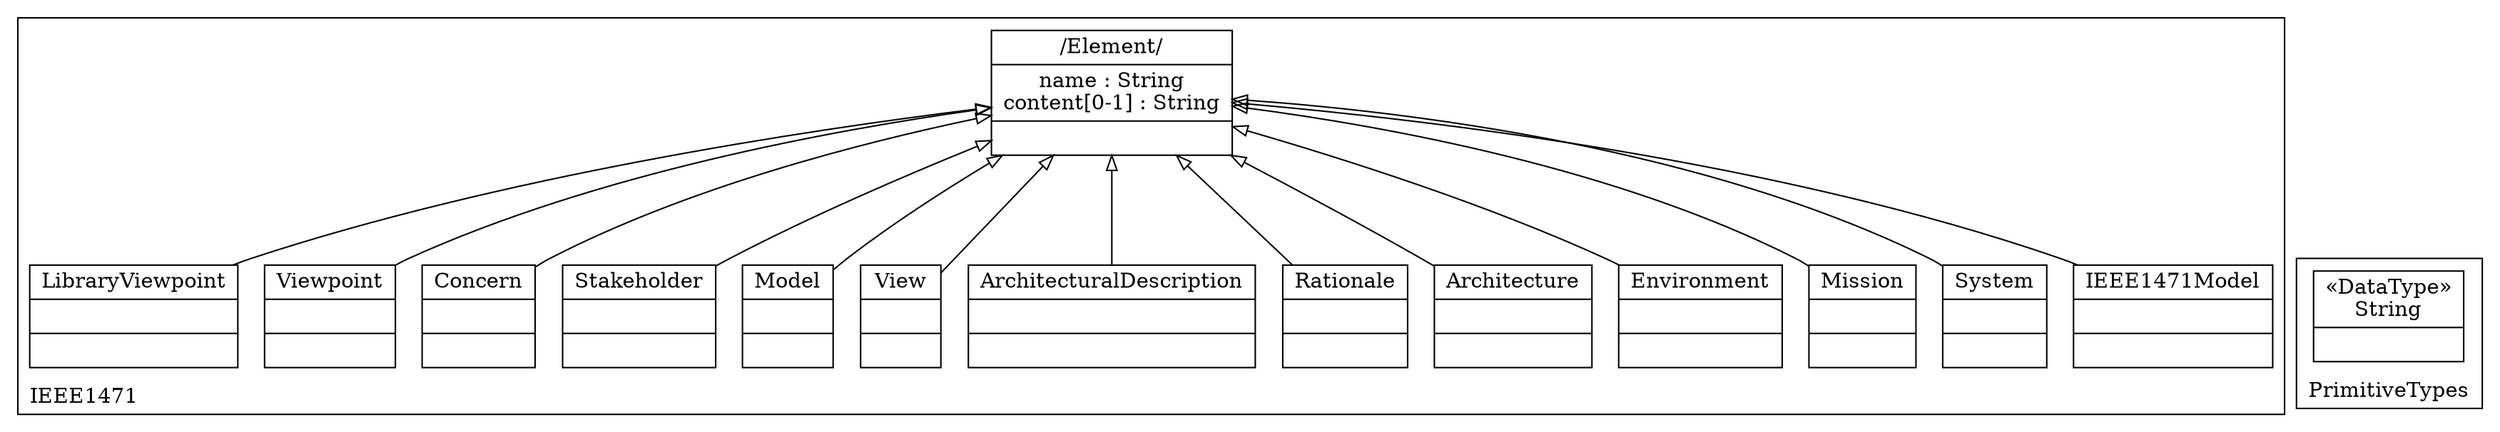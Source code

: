 digraph "KM3 Model in DOT" {
graph[rankdir=BT,labeljust=l,labelloc=t,nodeSep=0.75,compound=true];
 subgraph "cluster_IEEE1471"{
labelloc=t
color=black
label=IEEE1471
 node[shape=record];
Element[label="{/Element/|name : String\ncontent[0-1] : String| }"]
;
 node[shape=record];
IEEE1471Model[label="{IEEE1471Model| | }"]
 IEEE1471Model->Element[arrowhead=onormal,group=Element,minlen=2,constraint=true,]
;
 node[shape=record];
System[label="{System| | }"]
 System->Element[arrowhead=onormal,group=Element,minlen=2,constraint=true,]
;
 node[shape=record];
Mission[label="{Mission| | }"]
 Mission->Element[arrowhead=onormal,group=Element,minlen=2,constraint=true,]
;
 node[shape=record];
Environment[label="{Environment| | }"]
 Environment->Element[arrowhead=onormal,group=Element,minlen=2,constraint=true,]
;
 node[shape=record];
Architecture[label="{Architecture| | }"]
 Architecture->Element[arrowhead=onormal,group=Element,minlen=2,constraint=true,]
;
 node[shape=record];
Rationale[label="{Rationale| | }"]
 Rationale->Element[arrowhead=onormal,group=Element,minlen=2,constraint=true,]
;
 node[shape=record];
ArchitecturalDescription[label="{ArchitecturalDescription| | }"]
 ArchitecturalDescription->Element[arrowhead=onormal,group=Element,minlen=2,constraint=true,]
;
 node[shape=record];
View[label="{View| | }"]
 View->Element[arrowhead=onormal,group=Element,minlen=2,constraint=true,]
;
 node[shape=record];
Model[label="{Model| | }"]
 Model->Element[arrowhead=onormal,group=Element,minlen=2,constraint=true,]
;
 node[shape=record];
Stakeholder[label="{Stakeholder| | }"]
 Stakeholder->Element[arrowhead=onormal,group=Element,minlen=2,constraint=true,]
;
 node[shape=record];
Concern[label="{Concern| | }"]
 Concern->Element[arrowhead=onormal,group=Element,minlen=2,constraint=true,]
;
 node[shape=record];
Viewpoint[label="{Viewpoint| | }"]
 Viewpoint->Element[arrowhead=onormal,group=Element,minlen=2,constraint=true,]
;
 node[shape=record];
LibraryViewpoint[label="{LibraryViewpoint| | }"]
 LibraryViewpoint->Element[arrowhead=onormal,group=Element,minlen=2,constraint=true,]
;

} subgraph "cluster_PrimitiveTypes"{
labelloc=t
color=black
label=PrimitiveTypes
 node[shape=record];
String[label="{&#171;DataType&#187;\nString|}"]
;

}
}